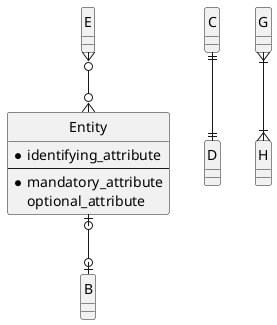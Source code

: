 @startuml

hide circle

entity Entity {
   * identifying_attribute
   --
   * mandatory_attribute
   optional_attribute
}

' zero or one
Entity |o--o| B

' exactly one
C ||--|| D

' zero or many
E }o--o{ Entity

' one or many
G }|--|{ H

@enduml